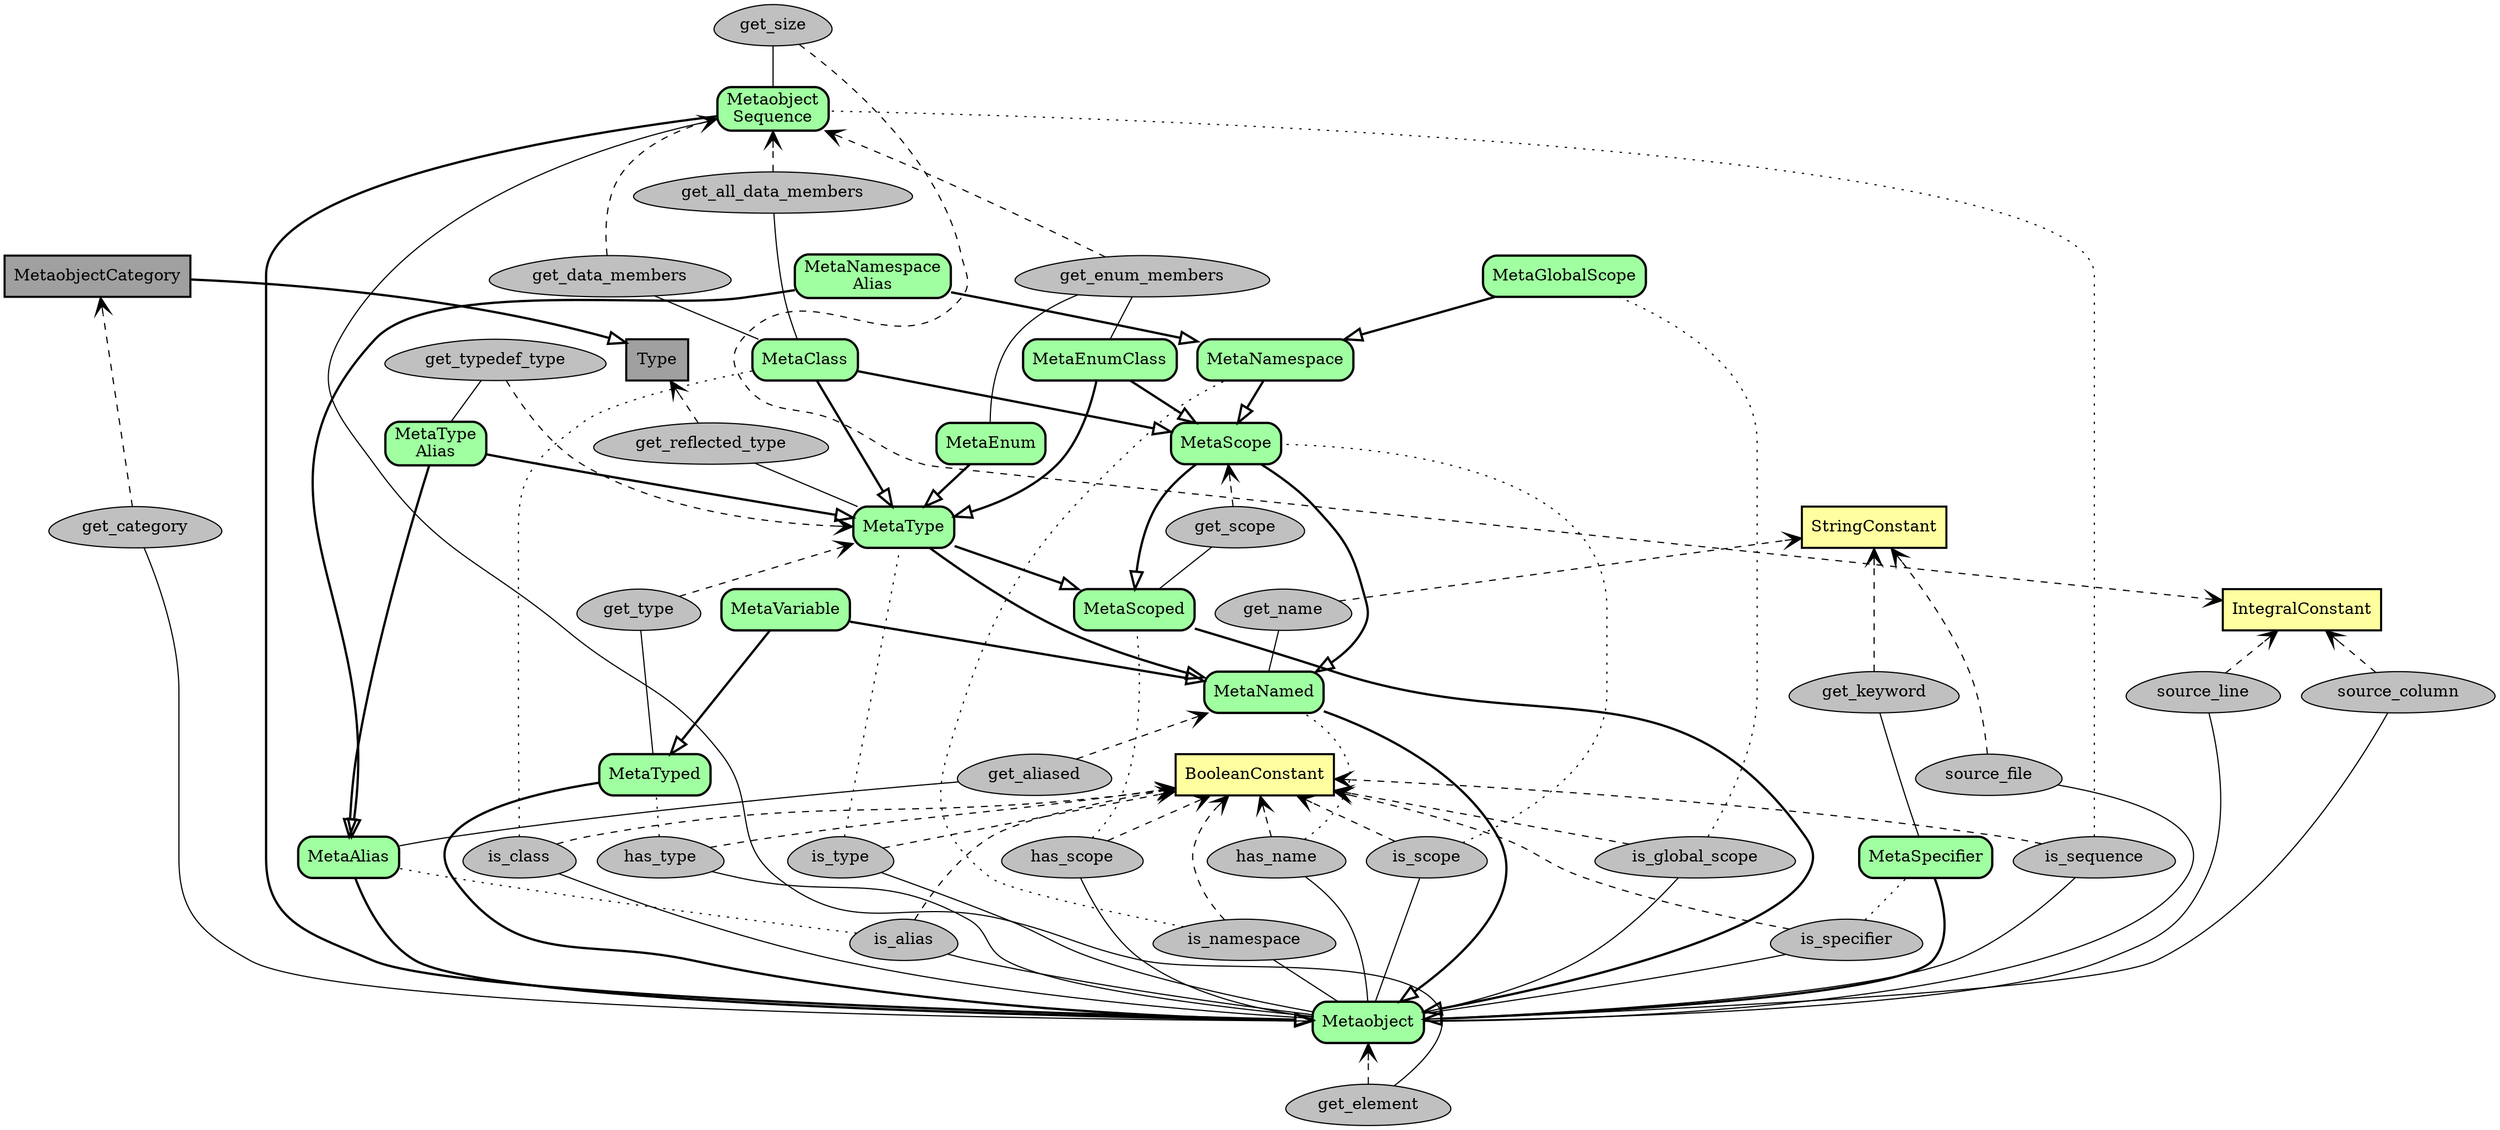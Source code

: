 digraph metaobjects {
	overlap=false
	rankdir=BT
	ranksep=0.5
	maxiter=1000000

	subgraph {
		node [penwidth=1.8,style="filled",shape="box",fillcolor="#ffffa0"]
		StringConstant
		IntegralConstant
		BooleanConstant
	}

	node [penwidth=1.8,style="filled",shape="box",fillcolor="#a0a0a0"]
	Type
	MetaobjectCategory

	node [penwidth=2,style="rounded,filled",shape="box",fillcolor="#a0ffa0"]
	Metaobject 
	MetaSpecifier
	MetaNamed
	MetaScoped
	MetaScope
	MetaAlias
	MetaNamespace
	MetaNamespaceAlias [label="MetaNamespace\nAlias"]
	MetaGlobalScope
	MetaType
	MetaTypeAlias [label="MetaType\nAlias"]
	MetaTyped
	MetaVariable
	MetaClass
	MetaEnum
	MetaEnumClass

	MetaobjectSequence [label="Metaobject\nSequence"]

	node [penwidth=1,style="filled",shape="egg",fillcolor="#c0c0c0"]

	get_category
	is_sequence
	is_specifier

	subgraph {
		is_namespace
		is_global_scope
		is_type
		is_class
	}
	subgraph {
		has_name
		has_scope
		is_scope
		is_alias
	}
	subgraph {
		source_file
		source_line
		source_column
		source_file -> source_line [style="invisible",dir="none"]
	}

	get_name
	get_keyword
	get_scope
	get_aliased
	get_data_members
	get_all_data_members
	get_enum_members
	get_reflected_type
	get_type
	get_typedef_type
	get_size
	get_element

	is_namespace -> has_name [style="invisible",dir="none"]
	has_name -> source_file [style="invisible",dir="none"]

	edge [penwidth=2,dir="both",arrowsize=1.5,arrowtail="onormal",arrowhead="none"]

	Type -> MetaobjectCategory

	Metaobject -> MetaobjectSequence

	Metaobject -> MetaSpecifier
	Metaobject -> MetaNamed
	Metaobject -> MetaScoped
	Metaobject -> MetaTyped
	Metaobject -> MetaAlias

	MetaNamed -> MetaScope
	MetaScoped -> MetaScope

	MetaNamed -> MetaVariable
	MetaTyped -> MetaVariable

	MetaScope -> MetaNamespace
	MetaNamespace -> MetaNamespaceAlias
	MetaAlias -> MetaNamespaceAlias
	MetaNamespace -> MetaGlobalScope

	MetaNamed -> MetaType
	MetaScoped -> MetaType
	MetaType -> MetaTypeAlias
	MetaAlias -> MetaTypeAlias

	MetaType -> MetaScope [style="invisible",dir="none"]
	MetaNamed -> MetaScoped [style="invisible",dir="none"]

	MetaType -> MetaClass
	MetaScope -> MetaClass

	MetaType -> MetaEnum

	MetaType -> MetaEnumClass
	MetaScope -> MetaEnumClass

	edge [penwidth=1,arrowhead="none",arrowtail="none",style="solid"]
	Metaobject -> get_category
	Metaobject -> is_sequence
	Metaobject -> is_specifier
	Metaobject -> is_namespace
	Metaobject -> is_global_scope
	Metaobject -> is_type
	Metaobject -> is_class
	Metaobject -> has_name
	Metaobject -> has_scope
	Metaobject -> has_type
	Metaobject -> is_scope
	Metaobject -> is_alias

	Metaobject -> source_file
	Metaobject -> source_line
	Metaobject -> source_column

	MetaobjectSequence -> get_element [constraint=false]
	MetaobjectSequence -> get_size
	MetaSpecifier -> get_keyword
	MetaNamed -> get_name
	MetaScoped -> get_scope
	MetaTyped -> get_type
	MetaType -> get_reflected_type
	MetaAlias -> get_aliased
	MetaTypeAlias -> get_typedef_type

	MetaClass -> get_data_members
	MetaClass -> get_all_data_members
	get_data_members -> get_all_data_members [style="invisible",dir="none"]

	MetaEnum -> get_enum_members
	MetaEnumClass -> get_enum_members

	get_name -> get_scope [style="invisible",dir="none"]

	edge [penwidth=1,arrowhead="vee",style="dashed"]

	get_category -> MetaobjectCategory
	is_sequence -> BooleanConstant
	is_specifier -> BooleanConstant
	is_namespace -> BooleanConstant
	is_global_scope -> BooleanConstant
	is_type -> BooleanConstant
	is_class -> BooleanConstant
	has_name -> BooleanConstant
	has_scope -> BooleanConstant
	has_type -> BooleanConstant
	is_scope -> BooleanConstant
	is_alias -> BooleanConstant

	source_file -> StringConstant
	source_line -> IntegralConstant
	source_column -> IntegralConstant

	get_element -> Metaobject
	get_size -> IntegralConstant [constraint=false]
	get_keyword -> StringConstant
	get_name -> StringConstant
	get_scope -> MetaScope
	get_reflected_type -> Type
	get_type -> MetaType
	get_typedef_type -> MetaType
	get_data_members -> MetaobjectSequence
	get_all_data_members -> MetaobjectSequence
	get_enum_members -> MetaobjectSequence
	get_aliased -> MetaNamed

	edge [penwidth=1,arrowhead="none",style="dotted"]
	is_sequence -> MetaobjectSequence
	is_specifier -> MetaSpecifier
	is_namespace -> MetaNamespace
	is_global_scope -> MetaGlobalScope
	is_type -> MetaType
	is_class -> MetaClass
	has_name -> MetaNamed
	has_scope -> MetaScoped
	has_type -> MetaTyped
	is_scope -> MetaScope
	is_alias -> MetaAlias

}
